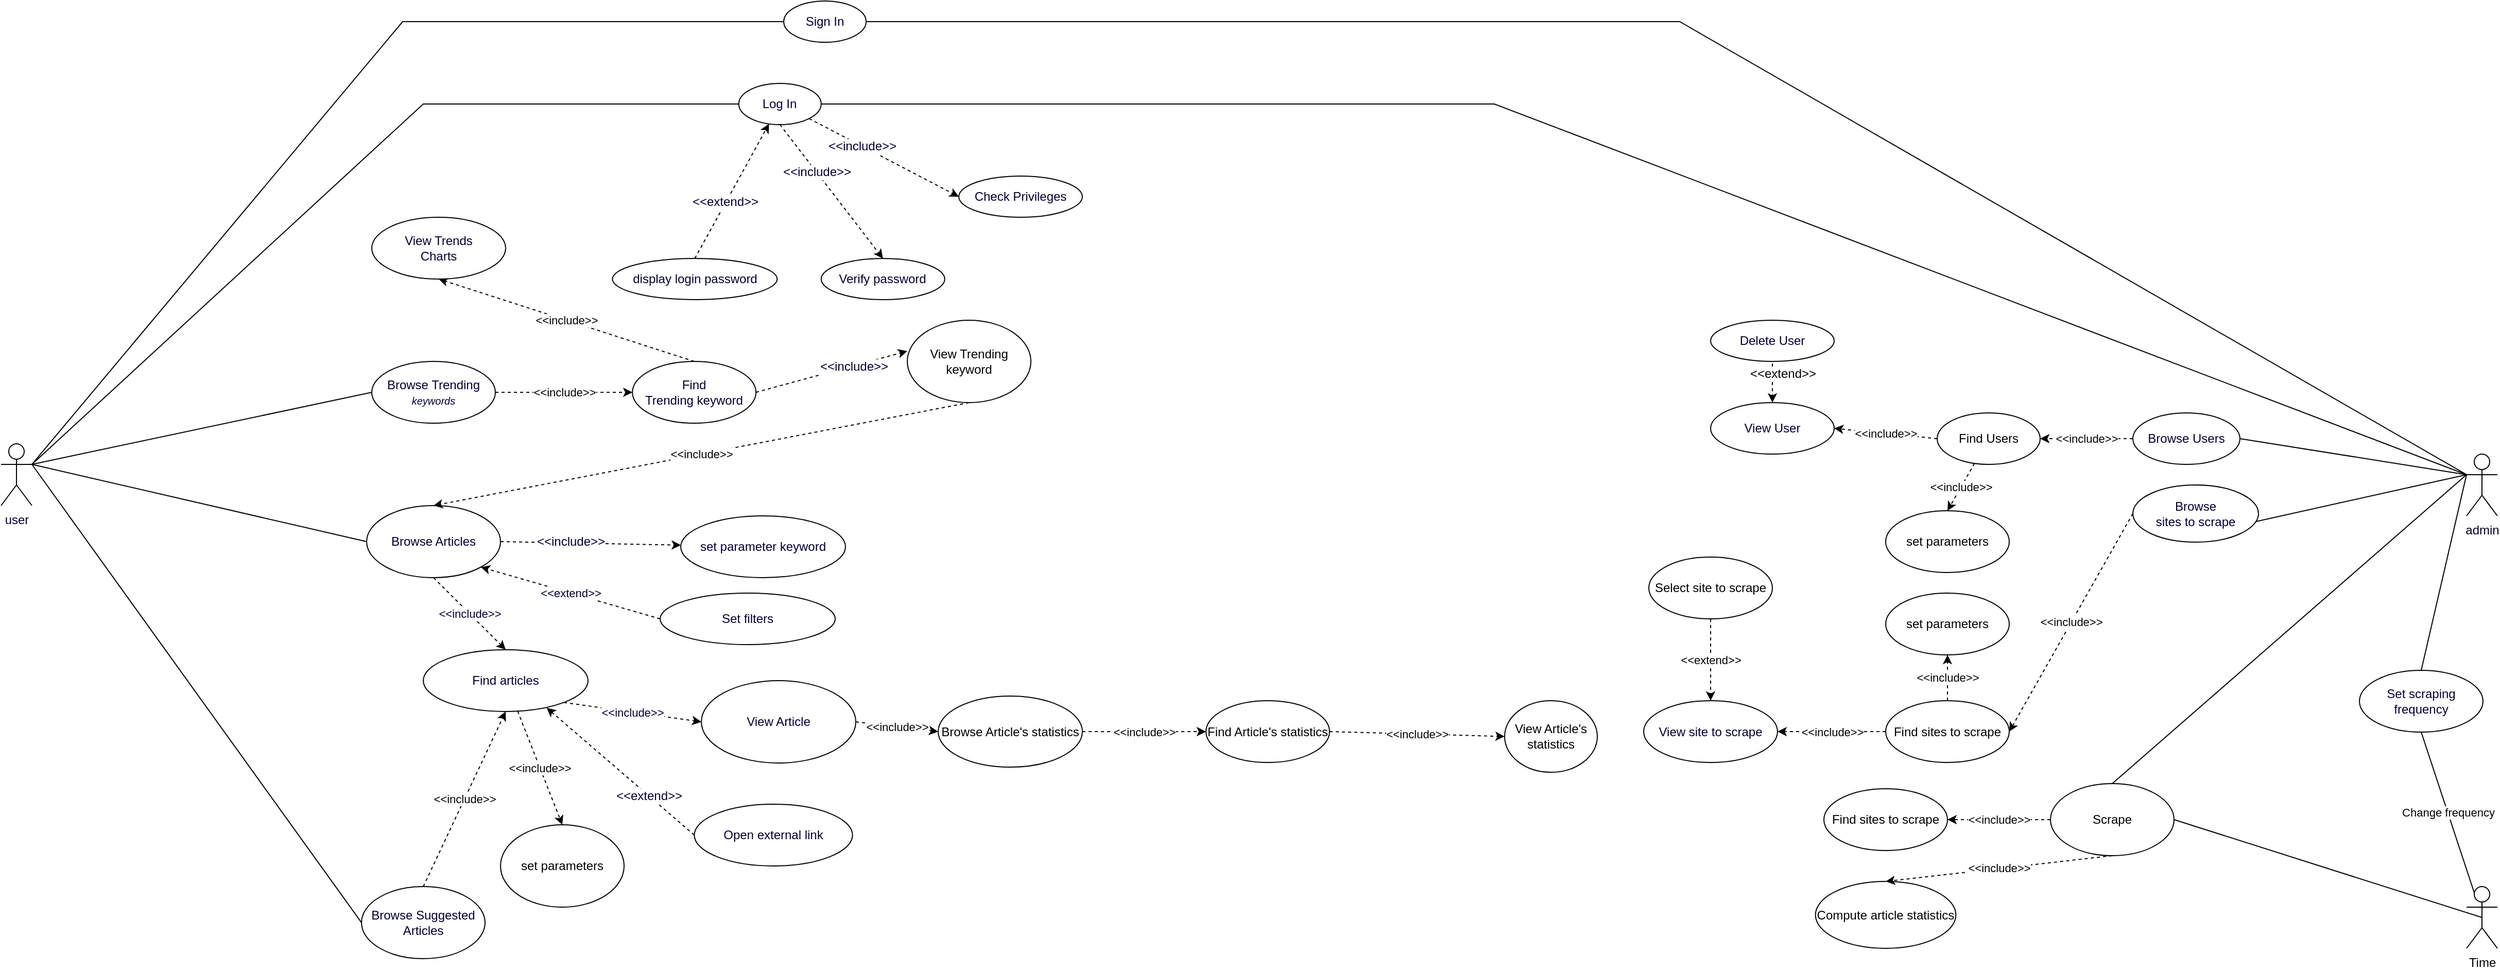 <mxfile version="12.4.3" type="device" pages="1"><diagram id="ZAgGAIi3dmVIeflnCfv2" name="Page-1"><mxGraphModel dx="2335" dy="806" grid="1" gridSize="10" guides="1" tooltips="1" connect="1" arrows="1" fold="1" page="1" pageScale="1" pageWidth="827" pageHeight="1169" math="0" shadow="0"><root><mxCell id="0"/><mxCell id="1" parent="0"/><mxCell id="CP3oCDRxCd9tqITZmoJh-10" style="rounded=0;orthogonalLoop=1;jettySize=auto;html=1;entryX=0;entryY=0.5;entryDx=0;entryDy=0;exitX=1;exitY=0.333;exitDx=0;exitDy=0;exitPerimeter=0;endArrow=none;endFill=0;fontColor=#000033;" parent="1" source="CP3oCDRxCd9tqITZmoJh-8" target="CP3oCDRxCd9tqITZmoJh-9" edge="1"><mxGeometry relative="1" as="geometry"><mxPoint x="100" y="280" as="sourcePoint"/><Array as="points"><mxPoint x="130" y="80"/></Array></mxGeometry></mxCell><mxCell id="CP3oCDRxCd9tqITZmoJh-12" style="edgeStyle=none;rounded=0;orthogonalLoop=1;jettySize=auto;html=1;exitX=1;exitY=0.333;exitDx=0;exitDy=0;exitPerimeter=0;entryX=0;entryY=0.5;entryDx=0;entryDy=0;endArrow=none;endFill=0;fontColor=#000033;" parent="1" source="CP3oCDRxCd9tqITZmoJh-8" target="CP3oCDRxCd9tqITZmoJh-11" edge="1"><mxGeometry relative="1" as="geometry"><Array as="points"><mxPoint x="150" y="160"/></Array></mxGeometry></mxCell><mxCell id="CP3oCDRxCd9tqITZmoJh-25" style="edgeStyle=none;rounded=0;orthogonalLoop=1;jettySize=auto;html=1;exitX=1;exitY=0.333;exitDx=0;exitDy=0;exitPerimeter=0;entryX=0;entryY=0.5;entryDx=0;entryDy=0;endArrow=none;endFill=0;fontColor=#000033;" parent="1" source="CP3oCDRxCd9tqITZmoJh-8" target="CP3oCDRxCd9tqITZmoJh-23" edge="1"><mxGeometry relative="1" as="geometry"/></mxCell><mxCell id="CP3oCDRxCd9tqITZmoJh-32" style="edgeStyle=none;rounded=0;orthogonalLoop=1;jettySize=auto;html=1;exitX=1;exitY=0.333;exitDx=0;exitDy=0;exitPerimeter=0;entryX=0;entryY=0.5;entryDx=0;entryDy=0;startArrow=none;startFill=0;endArrow=none;endFill=0;fontColor=#000033;" parent="1" source="CP3oCDRxCd9tqITZmoJh-8" target="CP3oCDRxCd9tqITZmoJh-31" edge="1"><mxGeometry relative="1" as="geometry"/></mxCell><mxCell id="CP3oCDRxCd9tqITZmoJh-58" style="edgeStyle=none;rounded=0;orthogonalLoop=1;jettySize=auto;html=1;exitX=1;exitY=0.333;exitDx=0;exitDy=0;exitPerimeter=0;entryX=0;entryY=0.5;entryDx=0;entryDy=0;startArrow=none;startFill=0;endArrow=none;endFill=0;fontColor=#000033;" parent="1" source="CP3oCDRxCd9tqITZmoJh-8" target="CP3oCDRxCd9tqITZmoJh-57" edge="1"><mxGeometry relative="1" as="geometry"/></mxCell><mxCell id="CP3oCDRxCd9tqITZmoJh-8" value="user" style="shape=umlActor;verticalLabelPosition=bottom;labelBackgroundColor=#ffffff;verticalAlign=top;html=1;fontColor=#000033;" parent="1" vertex="1"><mxGeometry x="-260" y="490" width="30" height="60" as="geometry"/></mxCell><mxCell id="CP3oCDRxCd9tqITZmoJh-9" value="Sign In" style="ellipse;whiteSpace=wrap;html=1;fontColor=#000033;" parent="1" vertex="1"><mxGeometry x="500" y="60" width="80" height="40" as="geometry"/></mxCell><mxCell id="CP3oCDRxCd9tqITZmoJh-16" style="edgeStyle=none;rounded=0;orthogonalLoop=1;jettySize=auto;html=1;exitX=0.5;exitY=1;exitDx=0;exitDy=0;entryX=0.5;entryY=0;entryDx=0;entryDy=0;dashed=1;fontColor=#000033;" parent="1" source="CP3oCDRxCd9tqITZmoJh-11" target="CP3oCDRxCd9tqITZmoJh-15" edge="1"><mxGeometry relative="1" as="geometry"/></mxCell><mxCell id="CP3oCDRxCd9tqITZmoJh-17" value="&amp;lt;&amp;lt;include&amp;gt;&amp;gt;" style="text;html=1;align=center;verticalAlign=middle;resizable=0;points=[];;labelBackgroundColor=#ffffff;fontColor=#000033;" parent="CP3oCDRxCd9tqITZmoJh-16" vertex="1" connectable="0"><mxGeometry x="-0.295" relative="1" as="geometry"><mxPoint as="offset"/></mxGeometry></mxCell><mxCell id="CP3oCDRxCd9tqITZmoJh-11" value="Log In" style="ellipse;whiteSpace=wrap;html=1;fontColor=#000033;" parent="1" vertex="1"><mxGeometry x="456.36" y="140" width="80" height="40" as="geometry"/></mxCell><mxCell id="CP3oCDRxCd9tqITZmoJh-15" value="Verify password" style="ellipse;whiteSpace=wrap;html=1;fontColor=#000033;" parent="1" vertex="1"><mxGeometry x="536.36" y="310" width="120" height="40" as="geometry"/></mxCell><mxCell id="CP3oCDRxCd9tqITZmoJh-20" style="edgeStyle=none;rounded=0;orthogonalLoop=1;jettySize=auto;html=1;exitX=0.5;exitY=0;exitDx=0;exitDy=0;dashed=1;fontColor=#000033;" parent="1" source="CP3oCDRxCd9tqITZmoJh-18" target="CP3oCDRxCd9tqITZmoJh-11" edge="1"><mxGeometry relative="1" as="geometry"/></mxCell><mxCell id="CP3oCDRxCd9tqITZmoJh-21" value="&amp;lt;&amp;lt;extend&amp;gt;&amp;gt;" style="text;html=1;align=center;verticalAlign=middle;resizable=0;points=[];;labelBackgroundColor=#ffffff;fontColor=#000033;" parent="CP3oCDRxCd9tqITZmoJh-20" vertex="1" connectable="0"><mxGeometry x="-0.163" y="1" relative="1" as="geometry"><mxPoint as="offset"/></mxGeometry></mxCell><mxCell id="CP3oCDRxCd9tqITZmoJh-18" value="display login password" style="ellipse;whiteSpace=wrap;html=1;fontColor=#000033;" parent="1" vertex="1"><mxGeometry x="333.65" y="310" width="160" height="40" as="geometry"/></mxCell><mxCell id="AH1tyNpUIjv2iRFEE-po-1" value="&amp;lt;&amp;lt;include&amp;gt;&amp;gt;" style="rounded=0;orthogonalLoop=1;jettySize=auto;html=1;exitX=1;exitY=0.5;exitDx=0;exitDy=0;entryX=0;entryY=0.5;entryDx=0;entryDy=0;dashed=1;" edge="1" parent="1" source="CP3oCDRxCd9tqITZmoJh-23" target="CP3oCDRxCd9tqITZmoJh-27"><mxGeometry relative="1" as="geometry"/></mxCell><mxCell id="CP3oCDRxCd9tqITZmoJh-23" value="&lt;div&gt;Browse Trending&lt;/div&gt;&lt;i&gt;&lt;font style=&quot;font-size: 10px&quot;&gt;keywords&lt;/font&gt;&lt;/i&gt;" style="ellipse;whiteSpace=wrap;html=1;fontColor=#000033;" parent="1" vertex="1"><mxGeometry x="100" y="410" width="120" height="60" as="geometry"/></mxCell><mxCell id="CP3oCDRxCd9tqITZmoJh-33" style="edgeStyle=none;rounded=0;orthogonalLoop=1;jettySize=auto;html=1;exitX=1;exitY=0.5;exitDx=0;exitDy=0;entryX=0;entryY=0.375;entryDx=0;entryDy=0;entryPerimeter=0;startArrow=none;startFill=0;endArrow=classic;endFill=1;dashed=1;fontColor=#000033;" parent="1" source="CP3oCDRxCd9tqITZmoJh-27" target="AH1tyNpUIjv2iRFEE-po-2" edge="1"><mxGeometry relative="1" as="geometry"/></mxCell><mxCell id="CP3oCDRxCd9tqITZmoJh-39" value="&amp;lt;&amp;lt;include&amp;gt;&amp;gt;" style="text;html=1;align=center;verticalAlign=middle;resizable=0;points=[];;labelBackgroundColor=#ffffff;fontColor=#000033;" parent="CP3oCDRxCd9tqITZmoJh-33" vertex="1" connectable="0"><mxGeometry x="0.285" y="-1" relative="1" as="geometry"><mxPoint as="offset"/></mxGeometry></mxCell><mxCell id="CP3oCDRxCd9tqITZmoJh-27" value="&lt;div&gt;Find&lt;br&gt;&lt;/div&gt;&lt;font style=&quot;font-size: 12px&quot;&gt;Trending keyword&lt;br&gt;&lt;/font&gt;" style="ellipse;whiteSpace=wrap;html=1;fontColor=#000033;" parent="1" vertex="1"><mxGeometry x="353.06" y="410" width="120" height="60" as="geometry"/></mxCell><mxCell id="CP3oCDRxCd9tqITZmoJh-37" style="edgeStyle=none;rounded=0;orthogonalLoop=1;jettySize=auto;html=1;exitX=1;exitY=0.5;exitDx=0;exitDy=0;startArrow=none;startFill=0;endArrow=classic;endFill=1;dashed=1;fontColor=#000033;" parent="1" source="CP3oCDRxCd9tqITZmoJh-31" target="CP3oCDRxCd9tqITZmoJh-34" edge="1"><mxGeometry relative="1" as="geometry"/></mxCell><mxCell id="CP3oCDRxCd9tqITZmoJh-40" value="&amp;lt;&amp;lt;include&amp;gt;&amp;gt;" style="text;html=1;align=center;verticalAlign=middle;resizable=0;points=[];;labelBackgroundColor=#ffffff;fontColor=#000033;" parent="CP3oCDRxCd9tqITZmoJh-37" vertex="1" connectable="0"><mxGeometry x="-0.225" y="2" relative="1" as="geometry"><mxPoint as="offset"/></mxGeometry></mxCell><mxCell id="CP3oCDRxCd9tqITZmoJh-42" value="&amp;lt;&amp;lt;include&amp;gt;&amp;gt;" style="edgeStyle=none;rounded=0;orthogonalLoop=1;jettySize=auto;html=1;exitX=0.5;exitY=1;exitDx=0;exitDy=0;entryX=0.5;entryY=0;entryDx=0;entryDy=0;dashed=1;startArrow=none;startFill=0;endArrow=classic;endFill=1;fontColor=#000033;" parent="1" source="CP3oCDRxCd9tqITZmoJh-31" target="CP3oCDRxCd9tqITZmoJh-41" edge="1"><mxGeometry relative="1" as="geometry"/></mxCell><mxCell id="CP3oCDRxCd9tqITZmoJh-31" value="Browse Articles" style="ellipse;whiteSpace=wrap;html=1;fontColor=#000033;" parent="1" vertex="1"><mxGeometry x="95" y="550" width="130" height="70" as="geometry"/></mxCell><mxCell id="CP3oCDRxCd9tqITZmoJh-34" value="set parameter keyword" style="ellipse;whiteSpace=wrap;html=1;fontColor=#000033;" parent="1" vertex="1"><mxGeometry x="400" y="560" width="160" height="60" as="geometry"/></mxCell><mxCell id="CP3oCDRxCd9tqITZmoJh-38" value="&amp;lt;&amp;lt;extend&amp;gt;&amp;gt;" style="edgeStyle=none;rounded=0;orthogonalLoop=1;jettySize=auto;html=1;exitX=0;exitY=0.5;exitDx=0;exitDy=0;startArrow=none;startFill=0;endArrow=classic;endFill=1;dashed=1;fontColor=#000033;entryX=1;entryY=1;entryDx=0;entryDy=0;" parent="1" source="CP3oCDRxCd9tqITZmoJh-35" target="CP3oCDRxCd9tqITZmoJh-31" edge="1"><mxGeometry relative="1" as="geometry"><mxPoint x="400" y="681" as="sourcePoint"/><mxPoint x="231.235" y="613.494" as="targetPoint"/></mxGeometry></mxCell><mxCell id="CP3oCDRxCd9tqITZmoJh-35" value="Set filters" style="ellipse;whiteSpace=wrap;html=1;fontColor=#000033;" parent="1" vertex="1"><mxGeometry x="380" y="635" width="170" height="50" as="geometry"/></mxCell><mxCell id="AH1tyNpUIjv2iRFEE-po-13" value="&amp;lt;&amp;lt;include&amp;gt;&amp;gt;" style="edgeStyle=none;rounded=0;orthogonalLoop=1;jettySize=auto;html=1;entryX=0.5;entryY=0;entryDx=0;entryDy=0;dashed=1;" edge="1" parent="1" source="CP3oCDRxCd9tqITZmoJh-41" target="AH1tyNpUIjv2iRFEE-po-11"><mxGeometry relative="1" as="geometry"/></mxCell><mxCell id="CP3oCDRxCd9tqITZmoJh-41" value="Find articles" style="ellipse;whiteSpace=wrap;html=1;fontColor=#000033;" parent="1" vertex="1"><mxGeometry x="150" y="690" width="160" height="60" as="geometry"/></mxCell><mxCell id="CP3oCDRxCd9tqITZmoJh-52" value="&amp;lt;&amp;lt;include&amp;gt;&amp;gt;" style="edgeStyle=none;rounded=0;orthogonalLoop=1;jettySize=auto;html=1;exitX=1;exitY=1;exitDx=0;exitDy=0;entryX=0;entryY=0.5;entryDx=0;entryDy=0;dashed=1;startArrow=none;startFill=0;endArrow=classic;endFill=1;fontColor=#000033;" parent="1" source="CP3oCDRxCd9tqITZmoJh-41" target="CP3oCDRxCd9tqITZmoJh-51" edge="1"><mxGeometry relative="1" as="geometry"><mxPoint x="440.0" y="780" as="sourcePoint"/></mxGeometry></mxCell><mxCell id="AH1tyNpUIjv2iRFEE-po-5" value="&amp;lt;&amp;lt;include&amp;gt;&amp;gt;" style="edgeStyle=none;rounded=0;orthogonalLoop=1;jettySize=auto;html=1;exitX=1;exitY=0.5;exitDx=0;exitDy=0;entryX=0;entryY=0.5;entryDx=0;entryDy=0;dashed=1;" edge="1" parent="1" source="CP3oCDRxCd9tqITZmoJh-51" target="AH1tyNpUIjv2iRFEE-po-4"><mxGeometry relative="1" as="geometry"/></mxCell><mxCell id="CP3oCDRxCd9tqITZmoJh-51" value="View Article" style="ellipse;whiteSpace=wrap;html=1;fontColor=#000033;" parent="1" vertex="1"><mxGeometry x="420" y="720" width="150" height="80" as="geometry"/></mxCell><mxCell id="CP3oCDRxCd9tqITZmoJh-54" value="Open external link" style="ellipse;whiteSpace=wrap;html=1;fontColor=#000033;" parent="1" vertex="1"><mxGeometry x="413.18" y="840" width="153.64" height="60" as="geometry"/></mxCell><mxCell id="AH1tyNpUIjv2iRFEE-po-10" value="&amp;lt;&amp;lt;include&amp;gt;&amp;gt;" style="edgeStyle=none;rounded=0;orthogonalLoop=1;jettySize=auto;html=1;exitX=0.5;exitY=0;exitDx=0;exitDy=0;entryX=0.5;entryY=1;entryDx=0;entryDy=0;dashed=1;" edge="1" parent="1" source="CP3oCDRxCd9tqITZmoJh-57" target="CP3oCDRxCd9tqITZmoJh-41"><mxGeometry relative="1" as="geometry"/></mxCell><mxCell id="CP3oCDRxCd9tqITZmoJh-57" value="&lt;div&gt;Browse Suggested&lt;/div&gt;&lt;div&gt;Articles&lt;br&gt;&lt;/div&gt;&lt;i&gt;&lt;font style=&quot;font-size: 10px&quot;&gt;&lt;/font&gt;&lt;/i&gt;" style="ellipse;whiteSpace=wrap;html=1;fontColor=#000033;" parent="1" vertex="1"><mxGeometry x="90" y="920" width="120" height="70" as="geometry"/></mxCell><mxCell id="AH1tyNpUIjv2iRFEE-po-49" value="&amp;lt;&amp;lt;include&amp;gt;&amp;gt;" style="edgeStyle=none;rounded=0;orthogonalLoop=1;jettySize=auto;html=1;exitX=0.5;exitY=0;exitDx=0;exitDy=0;entryX=0.5;entryY=1;entryDx=0;entryDy=0;dashed=1;endArrow=classic;endFill=1;" edge="1" parent="1" source="CP3oCDRxCd9tqITZmoJh-27" target="CP3oCDRxCd9tqITZmoJh-68"><mxGeometry relative="1" as="geometry"/></mxCell><mxCell id="CP3oCDRxCd9tqITZmoJh-68" value="&lt;div&gt;View Trends&lt;/div&gt;&lt;div&gt;Charts&lt;br&gt;&lt;/div&gt;" style="ellipse;whiteSpace=wrap;html=1;fontColor=#000033;" parent="1" vertex="1"><mxGeometry x="100" y="270" width="130" height="60" as="geometry"/></mxCell><mxCell id="27m-Bh1FoH7Uecb6Px1l-12" style="edgeStyle=none;rounded=0;orthogonalLoop=1;jettySize=auto;html=1;exitX=0;exitY=0.333;exitDx=0;exitDy=0;exitPerimeter=0;entryX=0.5;entryY=0;entryDx=0;entryDy=0;endArrow=none;endFill=0;" parent="1" source="CP3oCDRxCd9tqITZmoJh-70" target="27m-Bh1FoH7Uecb6Px1l-11" edge="1"><mxGeometry relative="1" as="geometry"/></mxCell><mxCell id="27m-Bh1FoH7Uecb6Px1l-14" style="edgeStyle=none;rounded=0;orthogonalLoop=1;jettySize=auto;html=1;exitX=0;exitY=0.333;exitDx=0;exitDy=0;exitPerimeter=0;endArrow=none;endFill=0;entryX=0.5;entryY=0;entryDx=0;entryDy=0;" parent="1" source="CP3oCDRxCd9tqITZmoJh-70" target="AH1tyNpUIjv2iRFEE-po-36" edge="1"><mxGeometry relative="1" as="geometry"><mxPoint x="1922.0" y="680" as="targetPoint"/></mxGeometry></mxCell><mxCell id="27m-Bh1FoH7Uecb6Px1l-19" style="edgeStyle=none;rounded=0;orthogonalLoop=1;jettySize=auto;html=1;exitX=0;exitY=0.333;exitDx=0;exitDy=0;exitPerimeter=0;entryX=0.98;entryY=0.64;entryDx=0;entryDy=0;entryPerimeter=0;startArrow=none;startFill=0;endArrow=none;endFill=0;" parent="1" source="CP3oCDRxCd9tqITZmoJh-70" target="27m-Bh1FoH7Uecb6Px1l-17" edge="1"><mxGeometry relative="1" as="geometry"/></mxCell><mxCell id="27m-Bh1FoH7Uecb6Px1l-23" style="edgeStyle=none;rounded=0;orthogonalLoop=1;jettySize=auto;html=1;exitX=0;exitY=0.333;exitDx=0;exitDy=0;exitPerimeter=0;startArrow=none;startFill=0;endArrow=none;endFill=0;entryX=1;entryY=0.5;entryDx=0;entryDy=0;" parent="1" source="CP3oCDRxCd9tqITZmoJh-70" target="CP3oCDRxCd9tqITZmoJh-9" edge="1"><mxGeometry relative="1" as="geometry"><mxPoint x="750" y="80" as="targetPoint"/><Array as="points"><mxPoint x="1370" y="80"/></Array></mxGeometry></mxCell><mxCell id="27m-Bh1FoH7Uecb6Px1l-24" style="edgeStyle=none;rounded=0;orthogonalLoop=1;jettySize=auto;html=1;exitX=0;exitY=0.333;exitDx=0;exitDy=0;exitPerimeter=0;entryX=1;entryY=0.5;entryDx=0;entryDy=0;startArrow=none;startFill=0;endArrow=none;endFill=0;" parent="1" source="CP3oCDRxCd9tqITZmoJh-70" target="CP3oCDRxCd9tqITZmoJh-11" edge="1"><mxGeometry relative="1" as="geometry"><Array as="points"><mxPoint x="1190" y="160"/></Array></mxGeometry></mxCell><mxCell id="CP3oCDRxCd9tqITZmoJh-70" value="admin" style="shape=umlActor;verticalLabelPosition=bottom;labelBackgroundColor=#ffffff;verticalAlign=top;html=1;outlineConnect=0;fontColor=#000033;" parent="1" vertex="1"><mxGeometry x="2134" y="500" width="30" height="60" as="geometry"/></mxCell><mxCell id="CP3oCDRxCd9tqITZmoJh-73" value="View User" style="ellipse;whiteSpace=wrap;html=1;fontColor=#000033;" parent="1" vertex="1"><mxGeometry x="1400" y="450" width="120" height="50" as="geometry"/></mxCell><mxCell id="27m-Bh1FoH7Uecb6Px1l-3" style="rounded=0;orthogonalLoop=1;jettySize=auto;html=1;exitX=0.5;exitY=0;exitDx=0;exitDy=0;dashed=1;entryX=0.5;entryY=0;entryDx=0;entryDy=0;" parent="1" source="27m-Bh1FoH7Uecb6Px1l-2" target="CP3oCDRxCd9tqITZmoJh-73" edge="1"><mxGeometry relative="1" as="geometry"/></mxCell><mxCell id="27m-Bh1FoH7Uecb6Px1l-4" value="&amp;lt;&amp;lt;extend&amp;gt;&amp;gt;" style="text;html=1;align=center;verticalAlign=middle;resizable=0;points=[];;labelBackgroundColor=#ffffff;" parent="27m-Bh1FoH7Uecb6Px1l-3" vertex="1" connectable="0"><mxGeometry x="-0.282" relative="1" as="geometry"><mxPoint x="10" y="23.33" as="offset"/></mxGeometry></mxCell><mxCell id="27m-Bh1FoH7Uecb6Px1l-2" value="Delete User" style="ellipse;whiteSpace=wrap;html=1;fontColor=#000033;" parent="1" vertex="1"><mxGeometry x="1400" y="370" width="120" height="40" as="geometry"/></mxCell><mxCell id="3uTC4VKs4l4GMZnqRIRb-13" style="rounded=0;orthogonalLoop=1;jettySize=auto;html=1;exitX=1;exitY=0.5;exitDx=0;exitDy=0;entryX=0;entryY=0.333;entryDx=0;entryDy=0;entryPerimeter=0;endArrow=none;endFill=0;" parent="1" source="27m-Bh1FoH7Uecb6Px1l-5" target="CP3oCDRxCd9tqITZmoJh-70" edge="1"><mxGeometry relative="1" as="geometry"/></mxCell><mxCell id="AH1tyNpUIjv2iRFEE-po-16" value="&amp;lt;&amp;lt;include&amp;gt;&amp;gt;" style="edgeStyle=none;rounded=0;orthogonalLoop=1;jettySize=auto;html=1;exitX=0;exitY=0.5;exitDx=0;exitDy=0;entryX=1;entryY=0.5;entryDx=0;entryDy=0;dashed=1;" edge="1" parent="1" source="27m-Bh1FoH7Uecb6Px1l-5" target="AH1tyNpUIjv2iRFEE-po-15"><mxGeometry relative="1" as="geometry"/></mxCell><mxCell id="27m-Bh1FoH7Uecb6Px1l-5" value="Browse Users" style="ellipse;whiteSpace=wrap;html=1;fontColor=#000033;" parent="1" vertex="1"><mxGeometry x="1810" y="460" width="104" height="50" as="geometry"/></mxCell><mxCell id="AH1tyNpUIjv2iRFEE-po-47" value="Change frequency" style="edgeStyle=none;rounded=0;orthogonalLoop=1;jettySize=auto;html=1;exitX=0.5;exitY=1;exitDx=0;exitDy=0;entryX=0.25;entryY=0.1;entryDx=0;entryDy=0;entryPerimeter=0;endArrow=none;endFill=0;" edge="1" parent="1" source="27m-Bh1FoH7Uecb6Px1l-11" target="AH1tyNpUIjv2iRFEE-po-28"><mxGeometry relative="1" as="geometry"/></mxCell><mxCell id="27m-Bh1FoH7Uecb6Px1l-11" value="Set scraping frequency" style="ellipse;whiteSpace=wrap;html=1;fontColor=#000033;" parent="1" vertex="1"><mxGeometry x="2030" y="710" width="120" height="60" as="geometry"/></mxCell><mxCell id="AH1tyNpUIjv2iRFEE-po-24" value="&amp;lt;&amp;lt;include&amp;gt;&amp;gt;" style="edgeStyle=none;rounded=0;orthogonalLoop=1;jettySize=auto;html=1;exitX=0;exitY=0.5;exitDx=0;exitDy=0;entryX=1;entryY=0.5;entryDx=0;entryDy=0;dashed=1;" edge="1" parent="1" source="27m-Bh1FoH7Uecb6Px1l-17" target="AH1tyNpUIjv2iRFEE-po-22"><mxGeometry relative="1" as="geometry"/></mxCell><mxCell id="27m-Bh1FoH7Uecb6Px1l-17" value="&lt;div&gt;Browse&lt;/div&gt;&lt;div&gt;sites to scrape&lt;br&gt;&lt;/div&gt;" style="ellipse;whiteSpace=wrap;html=1;fontColor=#000033;" parent="1" vertex="1"><mxGeometry x="1810" y="530" width="122" height="55.5" as="geometry"/></mxCell><mxCell id="27m-Bh1FoH7Uecb6Px1l-20" value="View site to scrape" style="ellipse;whiteSpace=wrap;html=1;fontColor=#000033;" parent="1" vertex="1"><mxGeometry x="1335" y="739.5" width="130" height="60" as="geometry"/></mxCell><mxCell id="3uTC4VKs4l4GMZnqRIRb-2" value="Check Privileges" style="ellipse;whiteSpace=wrap;html=1;fontColor=#000033;" parent="1" vertex="1"><mxGeometry x="670" y="230" width="120" height="40" as="geometry"/></mxCell><mxCell id="3uTC4VKs4l4GMZnqRIRb-3" style="edgeStyle=none;rounded=0;orthogonalLoop=1;jettySize=auto;html=1;exitX=1;exitY=1;exitDx=0;exitDy=0;entryX=0;entryY=0.5;entryDx=0;entryDy=0;dashed=1;fontColor=#000033;" parent="1" source="CP3oCDRxCd9tqITZmoJh-11" target="3uTC4VKs4l4GMZnqRIRb-2" edge="1"><mxGeometry relative="1" as="geometry"><mxPoint x="506.36" y="190" as="sourcePoint"/><mxPoint x="606.36" y="320" as="targetPoint"/><Array as="points"/></mxGeometry></mxCell><mxCell id="3uTC4VKs4l4GMZnqRIRb-4" value="&amp;lt;&amp;lt;include&amp;gt;&amp;gt;" style="text;html=1;align=center;verticalAlign=middle;resizable=0;points=[];;labelBackgroundColor=#ffffff;fontColor=#000033;" parent="3uTC4VKs4l4GMZnqRIRb-3" vertex="1" connectable="0"><mxGeometry x="-0.295" relative="1" as="geometry"><mxPoint as="offset"/></mxGeometry></mxCell><mxCell id="3uTC4VKs4l4GMZnqRIRb-7" style="edgeStyle=none;rounded=0;orthogonalLoop=1;jettySize=auto;html=1;exitX=0;exitY=0.5;exitDx=0;exitDy=0;entryX=0.749;entryY=0.94;entryDx=0;entryDy=0;dashed=1;startArrow=none;startFill=0;endArrow=classic;endFill=1;fontColor=#000033;entryPerimeter=0;" parent="1" source="CP3oCDRxCd9tqITZmoJh-54" target="CP3oCDRxCd9tqITZmoJh-41" edge="1"><mxGeometry relative="1" as="geometry"><mxPoint x="320" y="860" as="sourcePoint"/><mxPoint x="162.844" y="928.998" as="targetPoint"/></mxGeometry></mxCell><mxCell id="3uTC4VKs4l4GMZnqRIRb-8" value="&amp;lt;&amp;lt;extend&amp;gt;&amp;gt;" style="text;html=1;align=center;verticalAlign=middle;resizable=0;points=[];;labelBackgroundColor=#ffffff;fontColor=#000033;" parent="3uTC4VKs4l4GMZnqRIRb-7" vertex="1" connectable="0"><mxGeometry x="-0.377" relative="1" as="geometry"><mxPoint as="offset"/></mxGeometry></mxCell><mxCell id="AH1tyNpUIjv2iRFEE-po-3" value="&amp;lt;&amp;lt;include&amp;gt;&amp;gt;" style="edgeStyle=none;rounded=0;orthogonalLoop=1;jettySize=auto;html=1;exitX=0.5;exitY=1;exitDx=0;exitDy=0;entryX=0.5;entryY=0;entryDx=0;entryDy=0;dashed=1;" edge="1" parent="1" source="AH1tyNpUIjv2iRFEE-po-2" target="CP3oCDRxCd9tqITZmoJh-31"><mxGeometry relative="1" as="geometry"/></mxCell><mxCell id="AH1tyNpUIjv2iRFEE-po-2" value="View Trending keyword" style="ellipse;whiteSpace=wrap;html=1;" vertex="1" parent="1"><mxGeometry x="620" y="370" width="120" height="80" as="geometry"/></mxCell><mxCell id="AH1tyNpUIjv2iRFEE-po-7" value="&amp;lt;&amp;lt;include&amp;gt;&amp;gt;" style="edgeStyle=none;rounded=0;orthogonalLoop=1;jettySize=auto;html=1;exitX=1;exitY=0.5;exitDx=0;exitDy=0;dashed=1;" edge="1" parent="1" source="AH1tyNpUIjv2iRFEE-po-4" target="AH1tyNpUIjv2iRFEE-po-6"><mxGeometry relative="1" as="geometry"/></mxCell><mxCell id="AH1tyNpUIjv2iRFEE-po-4" value="Browse Article's statistics" style="ellipse;whiteSpace=wrap;html=1;" vertex="1" parent="1"><mxGeometry x="650" y="735" width="140" height="69" as="geometry"/></mxCell><mxCell id="AH1tyNpUIjv2iRFEE-po-9" value="&amp;lt;&amp;lt;include&amp;gt;&amp;gt;" style="edgeStyle=none;rounded=0;orthogonalLoop=1;jettySize=auto;html=1;exitX=1;exitY=0.5;exitDx=0;exitDy=0;entryX=0;entryY=0.5;entryDx=0;entryDy=0;dashed=1;" edge="1" parent="1" source="AH1tyNpUIjv2iRFEE-po-6" target="AH1tyNpUIjv2iRFEE-po-8"><mxGeometry relative="1" as="geometry"/></mxCell><mxCell id="AH1tyNpUIjv2iRFEE-po-6" value="Find Article's statistics" style="ellipse;whiteSpace=wrap;html=1;" vertex="1" parent="1"><mxGeometry x="910" y="739.5" width="120" height="60" as="geometry"/></mxCell><mxCell id="AH1tyNpUIjv2iRFEE-po-8" value="View Article's statistics" style="ellipse;whiteSpace=wrap;html=1;" vertex="1" parent="1"><mxGeometry x="1200" y="739.5" width="90" height="69.5" as="geometry"/></mxCell><mxCell id="AH1tyNpUIjv2iRFEE-po-11" value="set parameters" style="ellipse;whiteSpace=wrap;html=1;" vertex="1" parent="1"><mxGeometry x="225" y="860" width="120" height="80" as="geometry"/></mxCell><mxCell id="AH1tyNpUIjv2iRFEE-po-17" value="&amp;lt;&amp;lt;include&amp;gt;&amp;gt;" style="edgeStyle=none;rounded=0;orthogonalLoop=1;jettySize=auto;html=1;exitX=0;exitY=0.5;exitDx=0;exitDy=0;entryX=1;entryY=0.5;entryDx=0;entryDy=0;dashed=1;" edge="1" parent="1" source="AH1tyNpUIjv2iRFEE-po-15" target="CP3oCDRxCd9tqITZmoJh-73"><mxGeometry relative="1" as="geometry"/></mxCell><mxCell id="AH1tyNpUIjv2iRFEE-po-20" value="&amp;lt;&amp;lt;include&amp;gt;&amp;gt;" style="edgeStyle=none;rounded=0;orthogonalLoop=1;jettySize=auto;html=1;entryX=0.5;entryY=0;entryDx=0;entryDy=0;dashed=1;" edge="1" parent="1" source="AH1tyNpUIjv2iRFEE-po-15" target="AH1tyNpUIjv2iRFEE-po-18"><mxGeometry relative="1" as="geometry"/></mxCell><mxCell id="AH1tyNpUIjv2iRFEE-po-15" value="Find Users" style="ellipse;whiteSpace=wrap;html=1;" vertex="1" parent="1"><mxGeometry x="1620" y="460" width="100" height="50" as="geometry"/></mxCell><mxCell id="AH1tyNpUIjv2iRFEE-po-18" value="set parameters" style="ellipse;whiteSpace=wrap;html=1;" vertex="1" parent="1"><mxGeometry x="1570" y="555" width="120" height="60" as="geometry"/></mxCell><mxCell id="AH1tyNpUIjv2iRFEE-po-25" value="&amp;lt;&amp;lt;include&amp;gt;&amp;gt;" style="edgeStyle=none;rounded=0;orthogonalLoop=1;jettySize=auto;html=1;exitX=0;exitY=0.5;exitDx=0;exitDy=0;entryX=1;entryY=0.5;entryDx=0;entryDy=0;dashed=1;" edge="1" parent="1" source="AH1tyNpUIjv2iRFEE-po-22" target="27m-Bh1FoH7Uecb6Px1l-20"><mxGeometry relative="1" as="geometry"/></mxCell><mxCell id="AH1tyNpUIjv2iRFEE-po-34" value="&amp;lt;&amp;lt;include&amp;gt;&amp;gt;" style="edgeStyle=none;rounded=0;orthogonalLoop=1;jettySize=auto;html=1;exitX=0.5;exitY=0;exitDx=0;exitDy=0;entryX=0.5;entryY=1;entryDx=0;entryDy=0;dashed=1;" edge="1" parent="1" source="AH1tyNpUIjv2iRFEE-po-22" target="AH1tyNpUIjv2iRFEE-po-32"><mxGeometry relative="1" as="geometry"/></mxCell><mxCell id="AH1tyNpUIjv2iRFEE-po-22" value="Find sites to scrape" style="ellipse;whiteSpace=wrap;html=1;" vertex="1" parent="1"><mxGeometry x="1570" y="739.5" width="120" height="60" as="geometry"/></mxCell><mxCell id="AH1tyNpUIjv2iRFEE-po-27" value="&amp;lt;&amp;lt;extend&amp;gt;&amp;gt;" style="edgeStyle=none;rounded=0;orthogonalLoop=1;jettySize=auto;html=1;dashed=1;entryX=0.5;entryY=0;entryDx=0;entryDy=0;" edge="1" parent="1" source="AH1tyNpUIjv2iRFEE-po-23" target="27m-Bh1FoH7Uecb6Px1l-20"><mxGeometry relative="1" as="geometry"><mxPoint x="1395" y="750" as="targetPoint"/></mxGeometry></mxCell><mxCell id="AH1tyNpUIjv2iRFEE-po-23" value="Select site to scrape" style="ellipse;whiteSpace=wrap;html=1;" vertex="1" parent="1"><mxGeometry x="1340" y="600" width="120" height="60" as="geometry"/></mxCell><mxCell id="AH1tyNpUIjv2iRFEE-po-43" style="edgeStyle=none;rounded=0;orthogonalLoop=1;jettySize=auto;html=1;exitX=0.5;exitY=0.5;exitDx=0;exitDy=0;exitPerimeter=0;entryX=1;entryY=0.5;entryDx=0;entryDy=0;endArrow=none;endFill=0;" edge="1" parent="1" source="AH1tyNpUIjv2iRFEE-po-28" target="AH1tyNpUIjv2iRFEE-po-36"><mxGeometry relative="1" as="geometry"/></mxCell><mxCell id="AH1tyNpUIjv2iRFEE-po-28" value="Time" style="shape=umlActor;verticalLabelPosition=bottom;labelBackgroundColor=#ffffff;verticalAlign=top;html=1;outlineConnect=0;" vertex="1" parent="1"><mxGeometry x="2134" y="920" width="30" height="60" as="geometry"/></mxCell><mxCell id="AH1tyNpUIjv2iRFEE-po-32" value="set parameters" style="ellipse;whiteSpace=wrap;html=1;" vertex="1" parent="1"><mxGeometry x="1570" y="635" width="120" height="60" as="geometry"/></mxCell><mxCell id="AH1tyNpUIjv2iRFEE-po-35" value="Compute article statistics" style="ellipse;whiteSpace=wrap;html=1;" vertex="1" parent="1"><mxGeometry x="1501.83" y="915" width="136.35" height="65" as="geometry"/></mxCell><mxCell id="AH1tyNpUIjv2iRFEE-po-44" value="&amp;lt;&amp;lt;include&amp;gt;&amp;gt;" style="edgeStyle=none;rounded=0;orthogonalLoop=1;jettySize=auto;html=1;entryX=1;entryY=0.5;entryDx=0;entryDy=0;dashed=1;endArrow=classic;endFill=1;" edge="1" parent="1" source="AH1tyNpUIjv2iRFEE-po-36" target="AH1tyNpUIjv2iRFEE-po-38"><mxGeometry relative="1" as="geometry"/></mxCell><mxCell id="AH1tyNpUIjv2iRFEE-po-46" value="&amp;lt;&amp;lt;include&amp;gt;&amp;gt;" style="edgeStyle=none;rounded=0;orthogonalLoop=1;jettySize=auto;html=1;entryX=0.5;entryY=0;entryDx=0;entryDy=0;dashed=1;endArrow=classic;endFill=1;exitX=0.5;exitY=1;exitDx=0;exitDy=0;" edge="1" parent="1" source="AH1tyNpUIjv2iRFEE-po-36" target="AH1tyNpUIjv2iRFEE-po-35"><mxGeometry relative="1" as="geometry"/></mxCell><mxCell id="AH1tyNpUIjv2iRFEE-po-36" value="Scrape" style="ellipse;whiteSpace=wrap;html=1;" vertex="1" parent="1"><mxGeometry x="1730" y="820" width="120" height="70" as="geometry"/></mxCell><mxCell id="AH1tyNpUIjv2iRFEE-po-38" value="Find sites to scrape" style="ellipse;whiteSpace=wrap;html=1;" vertex="1" parent="1"><mxGeometry x="1510" y="825" width="120" height="60" as="geometry"/></mxCell></root></mxGraphModel></diagram></mxfile>